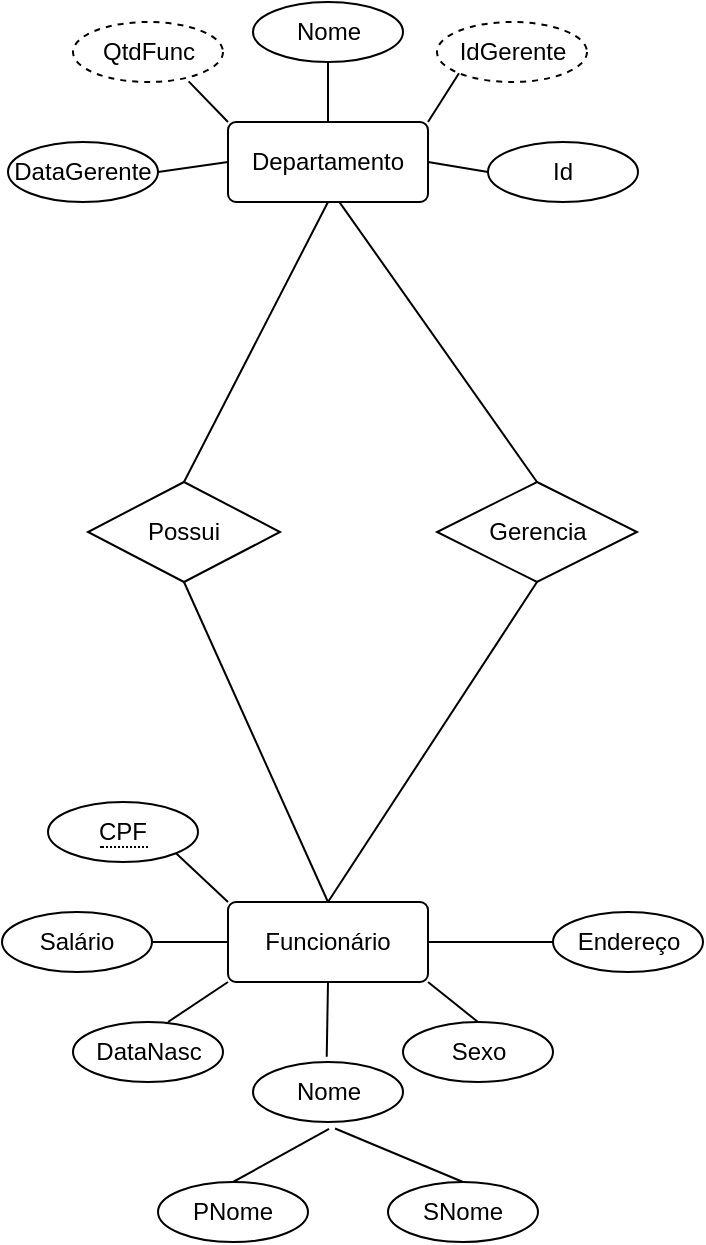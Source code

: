 <mxfile version="24.7.7">
  <diagram name="Página-1" id="EyuFM0uQL2SnO9rVLgQ0">
    <mxGraphModel dx="2333" dy="1140" grid="1" gridSize="10" guides="1" tooltips="1" connect="1" arrows="1" fold="1" page="1" pageScale="1" pageWidth="827" pageHeight="1169" math="0" shadow="0">
      <root>
        <mxCell id="0" />
        <mxCell id="1" parent="0" />
        <mxCell id="rkHEos5GqPBNFd0noKPK-7" value="Departamento" style="rounded=1;arcSize=10;whiteSpace=wrap;html=1;align=center;" vertex="1" parent="1">
          <mxGeometry x="333" y="520" width="100" height="40" as="geometry" />
        </mxCell>
        <mxCell id="rkHEos5GqPBNFd0noKPK-8" value="Funcionário" style="rounded=1;arcSize=10;whiteSpace=wrap;html=1;align=center;" vertex="1" parent="1">
          <mxGeometry x="333" y="910" width="100" height="40" as="geometry" />
        </mxCell>
        <mxCell id="rkHEos5GqPBNFd0noKPK-9" value="Possui" style="shape=rhombus;perimeter=rhombusPerimeter;whiteSpace=wrap;html=1;align=center;rotation=0;" vertex="1" parent="1">
          <mxGeometry x="263" y="700" width="96" height="50" as="geometry" />
        </mxCell>
        <mxCell id="rkHEos5GqPBNFd0noKPK-10" value="Id" style="ellipse;whiteSpace=wrap;html=1;align=center;" vertex="1" parent="1">
          <mxGeometry x="463" y="530" width="75" height="30" as="geometry" />
        </mxCell>
        <mxCell id="rkHEos5GqPBNFd0noKPK-11" value="Nome" style="ellipse;whiteSpace=wrap;html=1;align=center;" vertex="1" parent="1">
          <mxGeometry x="345.5" y="460" width="75" height="30" as="geometry" />
        </mxCell>
        <mxCell id="rkHEos5GqPBNFd0noKPK-12" value="IdGerente" style="ellipse;whiteSpace=wrap;html=1;align=center;dashed=1;" vertex="1" parent="1">
          <mxGeometry x="437.5" y="470" width="75" height="30" as="geometry" />
        </mxCell>
        <mxCell id="rkHEos5GqPBNFd0noKPK-13" value="&lt;span style=&quot;border-bottom: 1px dotted&quot;&gt;CPF&lt;/span&gt;" style="ellipse;whiteSpace=wrap;html=1;align=center;" vertex="1" parent="1">
          <mxGeometry x="243" y="860" width="75" height="30" as="geometry" />
        </mxCell>
        <mxCell id="rkHEos5GqPBNFd0noKPK-16" value="QtdFunc" style="ellipse;whiteSpace=wrap;html=1;align=center;dashed=1;" vertex="1" parent="1">
          <mxGeometry x="255.5" y="470" width="75" height="30" as="geometry" />
        </mxCell>
        <mxCell id="rkHEos5GqPBNFd0noKPK-18" value="DataGerente" style="ellipse;whiteSpace=wrap;html=1;align=center;" vertex="1" parent="1">
          <mxGeometry x="223" y="530" width="75" height="30" as="geometry" />
        </mxCell>
        <mxCell id="rkHEos5GqPBNFd0noKPK-20" style="edgeStyle=orthogonalEdgeStyle;rounded=0;orthogonalLoop=1;jettySize=auto;html=1;exitX=0.5;exitY=1;exitDx=0;exitDy=0;" edge="1" parent="1" source="rkHEos5GqPBNFd0noKPK-12" target="rkHEos5GqPBNFd0noKPK-12">
          <mxGeometry relative="1" as="geometry" />
        </mxCell>
        <mxCell id="rkHEos5GqPBNFd0noKPK-23" value="PNome" style="ellipse;whiteSpace=wrap;html=1;align=center;" vertex="1" parent="1">
          <mxGeometry x="298" y="1050" width="75" height="30" as="geometry" />
        </mxCell>
        <mxCell id="rkHEos5GqPBNFd0noKPK-24" value="Endereço" style="ellipse;whiteSpace=wrap;html=1;align=center;" vertex="1" parent="1">
          <mxGeometry x="495.5" y="915" width="75" height="30" as="geometry" />
        </mxCell>
        <mxCell id="rkHEos5GqPBNFd0noKPK-25" value="Sexo" style="ellipse;whiteSpace=wrap;html=1;align=center;" vertex="1" parent="1">
          <mxGeometry x="420.5" y="970" width="75" height="30" as="geometry" />
        </mxCell>
        <mxCell id="rkHEos5GqPBNFd0noKPK-26" value="DataNasc" style="ellipse;whiteSpace=wrap;html=1;align=center;" vertex="1" parent="1">
          <mxGeometry x="255.5" y="970" width="75" height="30" as="geometry" />
        </mxCell>
        <mxCell id="rkHEos5GqPBNFd0noKPK-27" value="Nome" style="ellipse;whiteSpace=wrap;html=1;align=center;strokeColor=default;perimeterSpacing=16;" vertex="1" parent="1">
          <mxGeometry x="345.5" y="990" width="75" height="30" as="geometry" />
        </mxCell>
        <mxCell id="rkHEos5GqPBNFd0noKPK-29" value="" style="endArrow=none;html=1;rounded=0;exitX=0.5;exitY=1;exitDx=0;exitDy=0;entryX=0.5;entryY=0;entryDx=0;entryDy=0;" edge="1" parent="1" source="rkHEos5GqPBNFd0noKPK-7" target="rkHEos5GqPBNFd0noKPK-9">
          <mxGeometry relative="1" as="geometry">
            <mxPoint x="193" y="600" as="sourcePoint" />
            <mxPoint x="343" y="600" as="targetPoint" />
          </mxGeometry>
        </mxCell>
        <mxCell id="rkHEos5GqPBNFd0noKPK-31" value="Salário" style="ellipse;whiteSpace=wrap;html=1;align=center;" vertex="1" parent="1">
          <mxGeometry x="220" y="915" width="75" height="30" as="geometry" />
        </mxCell>
        <mxCell id="rkHEos5GqPBNFd0noKPK-32" value="" style="endArrow=none;html=1;rounded=0;exitX=0.5;exitY=1;exitDx=0;exitDy=0;entryX=0.5;entryY=0;entryDx=0;entryDy=0;" edge="1" parent="1" source="rkHEos5GqPBNFd0noKPK-9" target="rkHEos5GqPBNFd0noKPK-8">
          <mxGeometry relative="1" as="geometry">
            <mxPoint x="393" y="600" as="sourcePoint" />
            <mxPoint x="553" y="600" as="targetPoint" />
          </mxGeometry>
        </mxCell>
        <mxCell id="rkHEos5GqPBNFd0noKPK-33" value="Gerencia" style="shape=rhombus;perimeter=rhombusPerimeter;whiteSpace=wrap;html=1;align=center;" vertex="1" parent="1">
          <mxGeometry x="437.5" y="700" width="100" height="50" as="geometry" />
        </mxCell>
        <mxCell id="rkHEos5GqPBNFd0noKPK-34" value="" style="endArrow=none;html=1;rounded=0;entryX=0.505;entryY=0.798;entryDx=0;entryDy=0;entryPerimeter=0;exitX=0.5;exitY=0;exitDx=0;exitDy=0;" edge="1" parent="1" source="rkHEos5GqPBNFd0noKPK-23" target="rkHEos5GqPBNFd0noKPK-27">
          <mxGeometry relative="1" as="geometry">
            <mxPoint x="383" y="1040" as="sourcePoint" />
            <mxPoint x="383" y="1030" as="targetPoint" />
          </mxGeometry>
        </mxCell>
        <mxCell id="rkHEos5GqPBNFd0noKPK-36" value="" style="endArrow=none;html=1;rounded=0;entryX=0;entryY=1;entryDx=0;entryDy=0;" edge="1" parent="1" target="rkHEos5GqPBNFd0noKPK-8">
          <mxGeometry relative="1" as="geometry">
            <mxPoint x="303" y="970" as="sourcePoint" />
            <mxPoint x="463" y="970" as="targetPoint" />
          </mxGeometry>
        </mxCell>
        <mxCell id="rkHEos5GqPBNFd0noKPK-37" value="" style="endArrow=none;html=1;rounded=0;entryX=0.5;entryY=1;entryDx=0;entryDy=0;exitX=0.494;exitY=0.216;exitDx=0;exitDy=0;exitPerimeter=0;" edge="1" parent="1" source="rkHEos5GqPBNFd0noKPK-27" target="rkHEos5GqPBNFd0noKPK-8">
          <mxGeometry relative="1" as="geometry">
            <mxPoint x="375.5" y="990" as="sourcePoint" />
            <mxPoint x="415.5" y="970" as="targetPoint" />
          </mxGeometry>
        </mxCell>
        <mxCell id="rkHEos5GqPBNFd0noKPK-38" value="" style="endArrow=none;html=1;rounded=0;entryX=0;entryY=0.5;entryDx=0;entryDy=0;exitX=1;exitY=0.5;exitDx=0;exitDy=0;" edge="1" parent="1" source="rkHEos5GqPBNFd0noKPK-8" target="rkHEos5GqPBNFd0noKPK-24">
          <mxGeometry relative="1" as="geometry">
            <mxPoint x="433" y="930" as="sourcePoint" />
            <mxPoint x="583" y="930" as="targetPoint" />
          </mxGeometry>
        </mxCell>
        <mxCell id="rkHEos5GqPBNFd0noKPK-39" value="" style="endArrow=none;html=1;rounded=0;entryX=0;entryY=0.5;entryDx=0;entryDy=0;exitX=1;exitY=0.5;exitDx=0;exitDy=0;" edge="1" parent="1" source="rkHEos5GqPBNFd0noKPK-31" target="rkHEos5GqPBNFd0noKPK-8">
          <mxGeometry relative="1" as="geometry">
            <mxPoint x="313" y="940" as="sourcePoint" />
            <mxPoint x="333" y="930" as="targetPoint" />
          </mxGeometry>
        </mxCell>
        <mxCell id="rkHEos5GqPBNFd0noKPK-40" value="" style="endArrow=none;html=1;rounded=0;exitX=1;exitY=1;exitDx=0;exitDy=0;entryX=0;entryY=0;entryDx=0;entryDy=0;" edge="1" parent="1" source="rkHEos5GqPBNFd0noKPK-13" target="rkHEos5GqPBNFd0noKPK-8">
          <mxGeometry relative="1" as="geometry">
            <mxPoint x="293" y="900" as="sourcePoint" />
            <mxPoint x="453" y="900" as="targetPoint" />
          </mxGeometry>
        </mxCell>
        <mxCell id="rkHEos5GqPBNFd0noKPK-41" value="" style="endArrow=none;html=1;rounded=0;exitX=1;exitY=1;exitDx=0;exitDy=0;entryX=0.5;entryY=0;entryDx=0;entryDy=0;" edge="1" parent="1" source="rkHEos5GqPBNFd0noKPK-8" target="rkHEos5GqPBNFd0noKPK-25">
          <mxGeometry relative="1" as="geometry">
            <mxPoint x="433" y="950" as="sourcePoint" />
            <mxPoint x="593" y="950" as="targetPoint" />
          </mxGeometry>
        </mxCell>
        <mxCell id="rkHEos5GqPBNFd0noKPK-44" value="" style="endArrow=none;html=1;rounded=0;exitX=0.5;exitY=0;exitDx=0;exitDy=0;entryX=0.559;entryY=1.007;entryDx=0;entryDy=0;entryPerimeter=0;" edge="1" parent="1" source="rkHEos5GqPBNFd0noKPK-33" target="rkHEos5GqPBNFd0noKPK-7">
          <mxGeometry relative="1" as="geometry">
            <mxPoint x="463" y="640" as="sourcePoint" />
            <mxPoint x="393" y="540" as="targetPoint" />
          </mxGeometry>
        </mxCell>
        <mxCell id="rkHEos5GqPBNFd0noKPK-45" value="" style="endArrow=none;html=1;rounded=0;exitX=0.5;exitY=1;exitDx=0;exitDy=0;entryX=0.5;entryY=0;entryDx=0;entryDy=0;" edge="1" parent="1" source="rkHEos5GqPBNFd0noKPK-33" target="rkHEos5GqPBNFd0noKPK-8">
          <mxGeometry relative="1" as="geometry">
            <mxPoint x="503" y="840" as="sourcePoint" />
            <mxPoint x="663" y="840" as="targetPoint" />
          </mxGeometry>
        </mxCell>
        <mxCell id="rkHEos5GqPBNFd0noKPK-46" value="" style="endArrow=none;html=1;rounded=0;entryX=0.5;entryY=1;entryDx=0;entryDy=0;exitX=0.5;exitY=0;exitDx=0;exitDy=0;" edge="1" parent="1" source="rkHEos5GqPBNFd0noKPK-7" target="rkHEos5GqPBNFd0noKPK-11">
          <mxGeometry relative="1" as="geometry">
            <mxPoint x="383" y="520" as="sourcePoint" />
            <mxPoint x="543" y="520" as="targetPoint" />
          </mxGeometry>
        </mxCell>
        <mxCell id="rkHEos5GqPBNFd0noKPK-47" value="" style="endArrow=none;html=1;rounded=0;entryX=0;entryY=0;entryDx=0;entryDy=0;exitX=0.771;exitY=0.989;exitDx=0;exitDy=0;exitPerimeter=0;" edge="1" parent="1" source="rkHEos5GqPBNFd0noKPK-16" target="rkHEos5GqPBNFd0noKPK-7">
          <mxGeometry relative="1" as="geometry">
            <mxPoint x="313" y="500" as="sourcePoint" />
            <mxPoint x="473" y="500" as="targetPoint" />
          </mxGeometry>
        </mxCell>
        <mxCell id="rkHEos5GqPBNFd0noKPK-48" value="" style="endArrow=none;html=1;rounded=0;entryX=0;entryY=0.5;entryDx=0;entryDy=0;exitX=1;exitY=0.5;exitDx=0;exitDy=0;" edge="1" parent="1" source="rkHEos5GqPBNFd0noKPK-18" target="rkHEos5GqPBNFd0noKPK-7">
          <mxGeometry relative="1" as="geometry">
            <mxPoint x="93" y="520" as="sourcePoint" />
            <mxPoint x="253" y="520" as="targetPoint" />
          </mxGeometry>
        </mxCell>
        <mxCell id="rkHEos5GqPBNFd0noKPK-49" value="" style="endArrow=none;html=1;rounded=0;entryX=0;entryY=0.5;entryDx=0;entryDy=0;exitX=1;exitY=0.5;exitDx=0;exitDy=0;" edge="1" parent="1" source="rkHEos5GqPBNFd0noKPK-7" target="rkHEos5GqPBNFd0noKPK-10">
          <mxGeometry relative="1" as="geometry">
            <mxPoint x="433" y="540" as="sourcePoint" />
            <mxPoint x="593" y="540" as="targetPoint" />
          </mxGeometry>
        </mxCell>
        <mxCell id="rkHEos5GqPBNFd0noKPK-50" value="" style="endArrow=none;html=1;rounded=0;exitX=1;exitY=0;exitDx=0;exitDy=0;entryX=0;entryY=1;entryDx=0;entryDy=0;" edge="1" parent="1" source="rkHEos5GqPBNFd0noKPK-7" target="rkHEos5GqPBNFd0noKPK-12">
          <mxGeometry relative="1" as="geometry">
            <mxPoint x="423" y="530" as="sourcePoint" />
            <mxPoint x="583" y="530" as="targetPoint" />
          </mxGeometry>
        </mxCell>
        <mxCell id="rkHEos5GqPBNFd0noKPK-51" value="SNome" style="ellipse;whiteSpace=wrap;html=1;align=center;" vertex="1" parent="1">
          <mxGeometry x="413" y="1050" width="75" height="30" as="geometry" />
        </mxCell>
        <mxCell id="rkHEos5GqPBNFd0noKPK-52" value="" style="endArrow=none;html=1;rounded=0;exitX=0.533;exitY=0.794;exitDx=0;exitDy=0;exitPerimeter=0;entryX=0.5;entryY=0;entryDx=0;entryDy=0;" edge="1" parent="1" source="rkHEos5GqPBNFd0noKPK-27" target="rkHEos5GqPBNFd0noKPK-51">
          <mxGeometry relative="1" as="geometry">
            <mxPoint x="413" y="1020" as="sourcePoint" />
            <mxPoint x="573" y="1020" as="targetPoint" />
          </mxGeometry>
        </mxCell>
      </root>
    </mxGraphModel>
  </diagram>
</mxfile>
